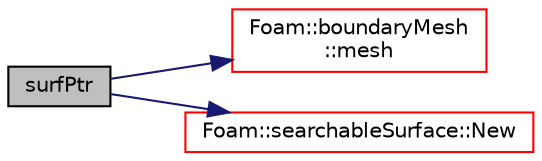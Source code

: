 digraph "surfPtr"
{
  bgcolor="transparent";
  edge [fontname="Helvetica",fontsize="10",labelfontname="Helvetica",labelfontsize="10"];
  node [fontname="Helvetica",fontsize="10",shape=record];
  rankdir="LR";
  Node1 [label="surfPtr",height=0.2,width=0.4,color="black", fillcolor="grey75", style="filled", fontcolor="black"];
  Node1 -> Node2 [color="midnightblue",fontsize="10",style="solid",fontname="Helvetica"];
  Node2 [label="Foam::boundaryMesh\l::mesh",height=0.2,width=0.4,color="red",URL="$a00152.html#a755c3307c0a74eb80926b68bb037674c"];
  Node1 -> Node3 [color="midnightblue",fontsize="10",style="solid",fontname="Helvetica"];
  Node3 [label="Foam::searchableSurface::New",height=0.2,width=0.4,color="red",URL="$a02261.html#a9dee63d319c83c226c226575d5f61084",tooltip="Return a reference to the selected searchableSurface. "];
}
